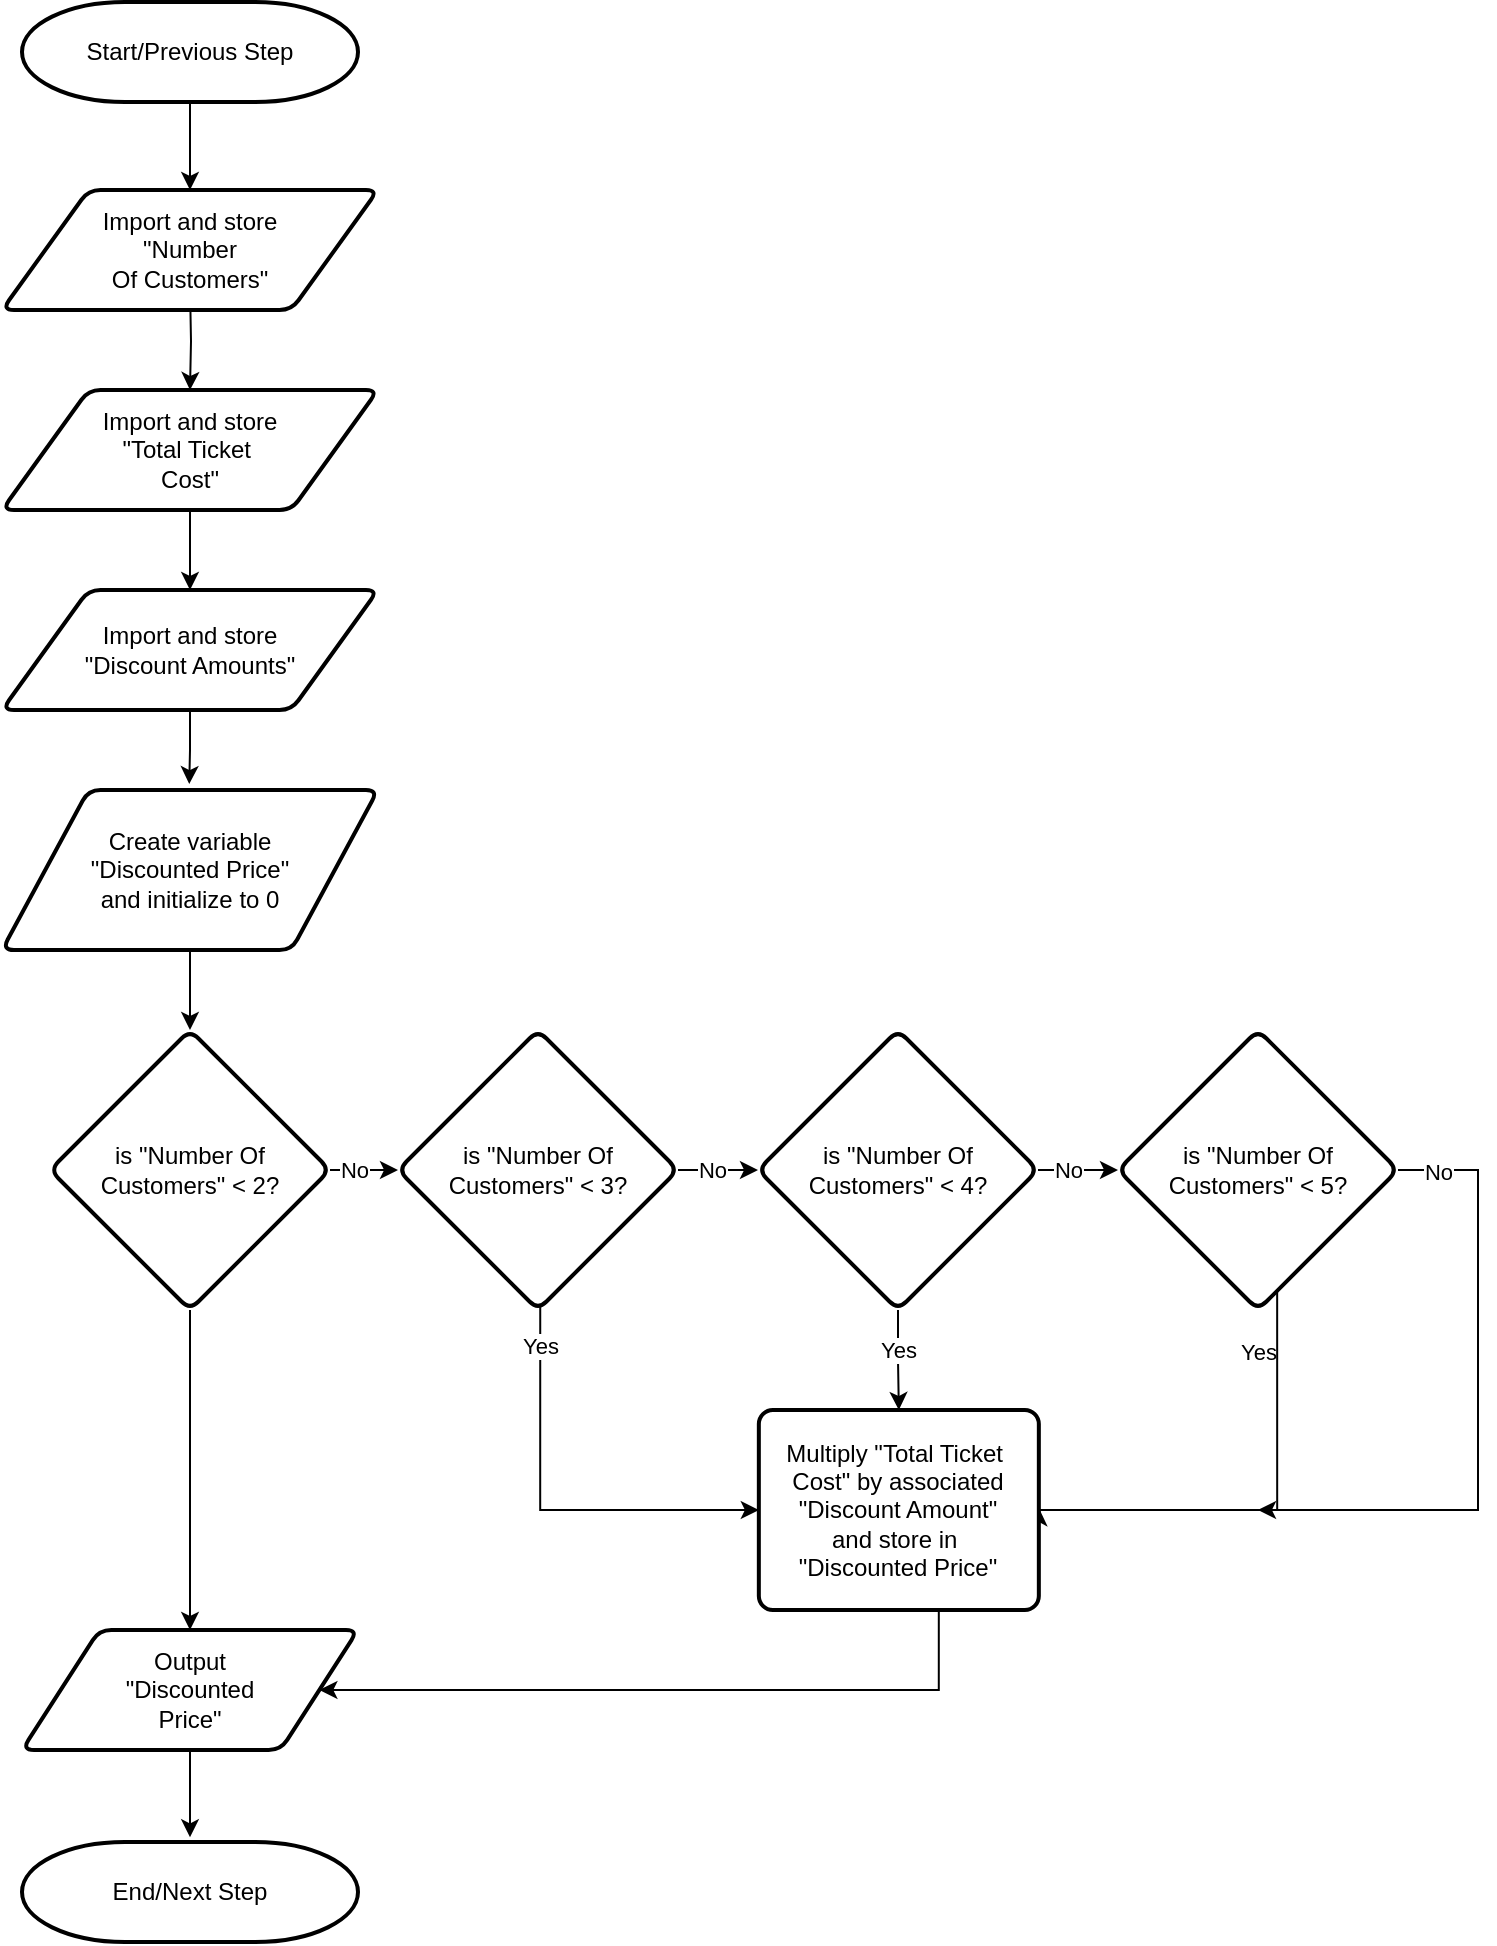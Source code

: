<mxfile scale="1" border="0" version="23.1.2" type="device">
  <diagram id="C5RBs43oDa-KdzZeNtuy" name="Page-1">
    <mxGraphModel dx="1434" dy="738" grid="1" gridSize="10" guides="1" tooltips="1" connect="1" arrows="1" fold="1" page="1" pageScale="1" pageWidth="827" pageHeight="1169" math="0" shadow="0">
      <root>
        <mxCell id="WIyWlLk6GJQsqaUBKTNV-0" />
        <mxCell id="WIyWlLk6GJQsqaUBKTNV-1" parent="WIyWlLk6GJQsqaUBKTNV-0" />
        <mxCell id="_BHGbHKsS6Eedb4s3Qyd-1" value="Start/Previous Step" style="strokeWidth=2;html=1;shape=mxgraph.flowchart.terminator;whiteSpace=wrap;spacing=20;spacingTop=5;spacingBottom=5;spacingLeft=5;spacingRight=5;" parent="WIyWlLk6GJQsqaUBKTNV-1" vertex="1">
          <mxGeometry x="60" y="100" width="168" height="50" as="geometry" />
        </mxCell>
        <mxCell id="_BHGbHKsS6Eedb4s3Qyd-2" value="" style="endArrow=classic;html=1;rounded=0;exitX=0.5;exitY=1;exitDx=0;exitDy=0;exitPerimeter=0;entryX=0.5;entryY=0;entryDx=0;entryDy=0;" parent="WIyWlLk6GJQsqaUBKTNV-1" source="_BHGbHKsS6Eedb4s3Qyd-1" target="_BHGbHKsS6Eedb4s3Qyd-10" edge="1">
          <mxGeometry width="50" height="50" relative="1" as="geometry">
            <mxPoint x="120" y="264" as="sourcePoint" />
            <mxPoint x="144" y="144" as="targetPoint" />
          </mxGeometry>
        </mxCell>
        <mxCell id="_BHGbHKsS6Eedb4s3Qyd-5" style="edgeStyle=orthogonalEdgeStyle;rounded=0;orthogonalLoop=1;jettySize=auto;html=1;entryX=0.5;entryY=0;entryDx=0;entryDy=0;spacing=12;spacingTop=5;spacingBottom=5;spacingLeft=5;spacingRight=5;" parent="WIyWlLk6GJQsqaUBKTNV-1" target="_BHGbHKsS6Eedb4s3Qyd-12" edge="1">
          <mxGeometry relative="1" as="geometry">
            <mxPoint x="144.112" y="282.3" as="targetPoint" />
            <mxPoint x="144.034" y="244" as="sourcePoint" />
          </mxGeometry>
        </mxCell>
        <mxCell id="_BHGbHKsS6Eedb4s3Qyd-10" value="Import and store &quot;Number Of&amp;nbsp;Customers&quot;" style="shape=parallelogram;html=1;strokeWidth=2;perimeter=parallelogramPerimeter;whiteSpace=wrap;rounded=1;arcSize=12;size=0.23;spacingLeft=30;spacingRight=30;spacing=20;" parent="WIyWlLk6GJQsqaUBKTNV-1" vertex="1">
          <mxGeometry x="50" y="194" width="188" height="60" as="geometry" />
        </mxCell>
        <mxCell id="_BHGbHKsS6Eedb4s3Qyd-14" value="" style="edgeStyle=orthogonalEdgeStyle;rounded=0;orthogonalLoop=1;jettySize=auto;html=1;spacing=12;spacingTop=5;spacingBottom=5;spacingLeft=5;spacingRight=5;entryX=0.5;entryY=0;entryDx=0;entryDy=0;" parent="WIyWlLk6GJQsqaUBKTNV-1" source="_BHGbHKsS6Eedb4s3Qyd-12" target="_BHGbHKsS6Eedb4s3Qyd-44" edge="1">
          <mxGeometry relative="1" as="geometry">
            <mxPoint x="144" y="394" as="targetPoint" />
          </mxGeometry>
        </mxCell>
        <mxCell id="_BHGbHKsS6Eedb4s3Qyd-12" value="Import and store &quot;Total Ticket&amp;nbsp; Cost&quot;" style="shape=parallelogram;html=1;strokeWidth=2;perimeter=parallelogramPerimeter;whiteSpace=wrap;rounded=1;arcSize=12;size=0.23;spacing=20;spacingTop=20;spacingBottom=20;spacingLeft=30;spacingRight=30;" parent="WIyWlLk6GJQsqaUBKTNV-1" vertex="1">
          <mxGeometry x="50" y="294" width="188" height="60" as="geometry" />
        </mxCell>
        <mxCell id="_BHGbHKsS6Eedb4s3Qyd-17" style="edgeStyle=orthogonalEdgeStyle;rounded=0;orthogonalLoop=1;jettySize=auto;html=1;entryX=0;entryY=0.5;entryDx=0;entryDy=0;spacing=12;spacingTop=5;spacingBottom=5;spacingLeft=5;spacingRight=5;" parent="WIyWlLk6GJQsqaUBKTNV-1" source="_BHGbHKsS6Eedb4s3Qyd-13" target="_BHGbHKsS6Eedb4s3Qyd-23" edge="1">
          <mxGeometry relative="1" as="geometry">
            <mxPoint x="280" y="684" as="targetPoint" />
          </mxGeometry>
        </mxCell>
        <mxCell id="_BHGbHKsS6Eedb4s3Qyd-18" value="No" style="edgeLabel;html=1;align=center;verticalAlign=middle;resizable=0;points=[];spacing=12;spacingTop=5;spacingBottom=5;spacingLeft=5;spacingRight=5;" parent="_BHGbHKsS6Eedb4s3Qyd-17" vertex="1" connectable="0">
          <mxGeometry x="0.068" relative="1" as="geometry">
            <mxPoint x="-4" as="offset" />
          </mxGeometry>
        </mxCell>
        <mxCell id="_BHGbHKsS6Eedb4s3Qyd-13" value="&lt;p style=&quot;line-height: 120%;&quot;&gt;&lt;br&gt;is &quot;Number Of Customers&quot; &amp;lt; 2?&lt;br&gt;&amp;nbsp;&lt;/p&gt;" style="rhombus;whiteSpace=wrap;html=1;strokeWidth=2;rounded=1;arcSize=12;verticalAlign=middle;horizontal=1;spacing=20;spacingBottom=5;spacingTop=5;spacingLeft=5;spacingRight=5;" parent="WIyWlLk6GJQsqaUBKTNV-1" vertex="1">
          <mxGeometry x="74" y="614" width="140" height="140" as="geometry" />
        </mxCell>
        <mxCell id="_BHGbHKsS6Eedb4s3Qyd-24" style="edgeStyle=orthogonalEdgeStyle;rounded=0;orthogonalLoop=1;jettySize=auto;html=1;spacing=12;spacingTop=5;spacingBottom=5;spacingLeft=5;spacingRight=5;entryX=0.5;entryY=0;entryDx=0;entryDy=0;" parent="WIyWlLk6GJQsqaUBKTNV-1" source="_BHGbHKsS6Eedb4s3Qyd-28" target="_BHGbHKsS6Eedb4s3Qyd-39" edge="1">
          <mxGeometry relative="1" as="geometry">
            <mxPoint x="498" y="804" as="targetPoint" />
          </mxGeometry>
        </mxCell>
        <mxCell id="_BHGbHKsS6Eedb4s3Qyd-25" value="Yes" style="edgeLabel;html=1;align=center;verticalAlign=middle;resizable=0;points=[];spacing=12;spacingTop=5;spacingBottom=5;spacingLeft=5;spacingRight=5;" parent="_BHGbHKsS6Eedb4s3Qyd-24" vertex="1" connectable="0">
          <mxGeometry x="-0.155" y="1" relative="1" as="geometry">
            <mxPoint x="-1" y="-2" as="offset" />
          </mxGeometry>
        </mxCell>
        <mxCell id="_BHGbHKsS6Eedb4s3Qyd-26" style="edgeStyle=orthogonalEdgeStyle;rounded=0;orthogonalLoop=1;jettySize=auto;html=1;entryX=0;entryY=0.5;entryDx=0;entryDy=0;spacing=12;spacingTop=5;spacingBottom=5;spacingLeft=5;spacingRight=5;" parent="WIyWlLk6GJQsqaUBKTNV-1" source="_BHGbHKsS6Eedb4s3Qyd-28" target="_BHGbHKsS6Eedb4s3Qyd-33" edge="1">
          <mxGeometry relative="1" as="geometry">
            <mxPoint x="664" y="684" as="targetPoint" />
          </mxGeometry>
        </mxCell>
        <mxCell id="_BHGbHKsS6Eedb4s3Qyd-27" value="No" style="edgeLabel;html=1;align=center;verticalAlign=middle;resizable=0;points=[];spacing=12;spacingTop=5;spacingBottom=5;spacingLeft=5;spacingRight=5;" parent="_BHGbHKsS6Eedb4s3Qyd-26" vertex="1" connectable="0">
          <mxGeometry x="0.068" relative="1" as="geometry">
            <mxPoint x="-7" as="offset" />
          </mxGeometry>
        </mxCell>
        <mxCell id="_BHGbHKsS6Eedb4s3Qyd-28" value="&lt;p style=&quot;line-height: 120%;&quot;&gt;&lt;br&gt;is &quot;Number Of Customers&quot; &amp;lt; 4?&lt;br&gt;&amp;nbsp;&lt;/p&gt;" style="rhombus;whiteSpace=wrap;html=1;strokeWidth=2;rounded=1;arcSize=12;verticalAlign=middle;horizontal=1;spacing=20;spacingBottom=5;spacingTop=5;spacingLeft=5;spacingRight=5;" parent="WIyWlLk6GJQsqaUBKTNV-1" vertex="1">
          <mxGeometry x="428" y="614" width="140" height="140" as="geometry" />
        </mxCell>
        <mxCell id="_BHGbHKsS6Eedb4s3Qyd-29" style="edgeStyle=orthogonalEdgeStyle;rounded=0;orthogonalLoop=1;jettySize=auto;html=1;spacing=12;spacingTop=5;spacingBottom=5;spacingLeft=5;spacingRight=5;entryX=1.006;entryY=0.59;entryDx=0;entryDy=0;entryPerimeter=0;" parent="WIyWlLk6GJQsqaUBKTNV-1" edge="1">
          <mxGeometry relative="1" as="geometry">
            <mxPoint x="568.42" y="853" as="targetPoint" />
            <mxPoint x="687.58" y="734.0" as="sourcePoint" />
            <Array as="points">
              <mxPoint x="688" y="854" />
              <mxPoint x="568" y="854" />
            </Array>
          </mxGeometry>
        </mxCell>
        <mxCell id="_BHGbHKsS6Eedb4s3Qyd-30" value="Yes" style="edgeLabel;html=1;align=center;verticalAlign=middle;resizable=0;points=[];spacing=12;spacingTop=5;spacingBottom=5;spacingLeft=5;spacingRight=5;" parent="_BHGbHKsS6Eedb4s3Qyd-29" vertex="1" connectable="0">
          <mxGeometry x="-0.155" y="1" relative="1" as="geometry">
            <mxPoint x="-11" y="-61" as="offset" />
          </mxGeometry>
        </mxCell>
        <mxCell id="_BHGbHKsS6Eedb4s3Qyd-31" style="edgeStyle=orthogonalEdgeStyle;rounded=0;orthogonalLoop=1;jettySize=auto;html=1;spacing=12;spacingTop=5;spacingBottom=5;spacingLeft=5;spacingRight=5;" parent="WIyWlLk6GJQsqaUBKTNV-1" source="_BHGbHKsS6Eedb4s3Qyd-33" edge="1">
          <mxGeometry relative="1" as="geometry">
            <mxPoint x="678" y="854" as="targetPoint" />
            <Array as="points">
              <mxPoint x="788" y="684" />
              <mxPoint x="788" y="854" />
            </Array>
          </mxGeometry>
        </mxCell>
        <mxCell id="_BHGbHKsS6Eedb4s3Qyd-32" value="No" style="edgeLabel;html=1;align=center;verticalAlign=middle;resizable=0;points=[];spacing=12;spacingTop=5;spacingBottom=5;spacingLeft=5;spacingRight=5;" parent="_BHGbHKsS6Eedb4s3Qyd-31" vertex="1" connectable="0">
          <mxGeometry x="0.068" relative="1" as="geometry">
            <mxPoint x="-20" y="-130" as="offset" />
          </mxGeometry>
        </mxCell>
        <mxCell id="_BHGbHKsS6Eedb4s3Qyd-33" value="&lt;p style=&quot;line-height: 120%;&quot;&gt;&lt;br&gt;is &quot;Number Of Customers&quot; &amp;lt; 5?&lt;br&gt;&amp;nbsp;&lt;/p&gt;" style="rhombus;whiteSpace=wrap;html=1;strokeWidth=2;rounded=1;arcSize=12;verticalAlign=middle;horizontal=1;spacing=20;spacingBottom=5;spacingTop=5;spacingLeft=5;spacingRight=5;" parent="WIyWlLk6GJQsqaUBKTNV-1" vertex="1">
          <mxGeometry x="608" y="614" width="140" height="140" as="geometry" />
        </mxCell>
        <mxCell id="_BHGbHKsS6Eedb4s3Qyd-21" style="edgeStyle=orthogonalEdgeStyle;rounded=0;orthogonalLoop=1;jettySize=auto;html=1;entryX=0;entryY=0.5;entryDx=0;entryDy=0;spacing=12;spacingTop=5;spacingBottom=5;spacingLeft=5;spacingRight=5;" parent="WIyWlLk6GJQsqaUBKTNV-1" source="_BHGbHKsS6Eedb4s3Qyd-23" target="_BHGbHKsS6Eedb4s3Qyd-28" edge="1">
          <mxGeometry relative="1" as="geometry">
            <mxPoint x="474" y="684" as="targetPoint" />
          </mxGeometry>
        </mxCell>
        <mxCell id="_BHGbHKsS6Eedb4s3Qyd-22" value="No" style="edgeLabel;html=1;align=center;verticalAlign=middle;resizable=0;points=[];spacing=12;spacingTop=5;spacingBottom=5;spacingLeft=5;spacingRight=5;" parent="_BHGbHKsS6Eedb4s3Qyd-21" vertex="1" connectable="0">
          <mxGeometry x="0.068" relative="1" as="geometry">
            <mxPoint x="-5" as="offset" />
          </mxGeometry>
        </mxCell>
        <mxCell id="_BHGbHKsS6Eedb4s3Qyd-45" style="edgeStyle=orthogonalEdgeStyle;rounded=0;orthogonalLoop=1;jettySize=auto;html=1;entryX=0;entryY=0.5;entryDx=0;entryDy=0;" parent="WIyWlLk6GJQsqaUBKTNV-1" target="_BHGbHKsS6Eedb4s3Qyd-39" edge="1">
          <mxGeometry relative="1" as="geometry">
            <mxPoint x="428" y="854" as="targetPoint" />
            <mxPoint x="319.12" y="744" as="sourcePoint" />
            <Array as="points">
              <mxPoint x="319" y="854" />
            </Array>
          </mxGeometry>
        </mxCell>
        <mxCell id="_BHGbHKsS6Eedb4s3Qyd-46" value="Yes" style="edgeLabel;html=1;align=center;verticalAlign=middle;resizable=0;points=[];" parent="_BHGbHKsS6Eedb4s3Qyd-45" vertex="1" connectable="0">
          <mxGeometry x="-0.739" y="-1" relative="1" as="geometry">
            <mxPoint x="1" y="-1" as="offset" />
          </mxGeometry>
        </mxCell>
        <mxCell id="_BHGbHKsS6Eedb4s3Qyd-23" value="&lt;p style=&quot;line-height: 120%;&quot;&gt;&lt;br&gt;is &quot;Number Of Customers&quot;&amp;nbsp;&amp;lt; 3?&lt;br&gt;&amp;nbsp;&lt;/p&gt;" style="rhombus;whiteSpace=wrap;html=1;strokeWidth=2;rounded=1;arcSize=12;verticalAlign=middle;horizontal=1;spacing=20;spacingBottom=5;spacingTop=5;spacingLeft=5;spacingRight=5;" parent="WIyWlLk6GJQsqaUBKTNV-1" vertex="1">
          <mxGeometry x="248" y="614" width="140" height="140" as="geometry" />
        </mxCell>
        <mxCell id="_BHGbHKsS6Eedb4s3Qyd-37" style="edgeStyle=orthogonalEdgeStyle;rounded=0;orthogonalLoop=1;jettySize=auto;html=1;entryX=0.5;entryY=0;entryDx=0;entryDy=0;spacing=12;spacingTop=5;spacingBottom=5;spacingLeft=5;spacingRight=5;" parent="WIyWlLk6GJQsqaUBKTNV-1" source="_BHGbHKsS6Eedb4s3Qyd-36" target="_BHGbHKsS6Eedb4s3Qyd-13" edge="1">
          <mxGeometry relative="1" as="geometry" />
        </mxCell>
        <mxCell id="_BHGbHKsS6Eedb4s3Qyd-36" value="Create variable &quot;Discounted&amp;nbsp;Price&quot; and&amp;nbsp;initialize to 0" style="shape=parallelogram;html=1;strokeWidth=2;perimeter=parallelogramPerimeter;whiteSpace=wrap;rounded=1;arcSize=12;size=0.23;spacing=20;spacingTop=30;spacingBottom=30;spacingLeft=30;spacingRight=30;" parent="WIyWlLk6GJQsqaUBKTNV-1" vertex="1">
          <mxGeometry x="50" y="494" width="188" height="80" as="geometry" />
        </mxCell>
        <mxCell id="_BHGbHKsS6Eedb4s3Qyd-52" style="edgeStyle=orthogonalEdgeStyle;rounded=0;orthogonalLoop=1;jettySize=auto;html=1;entryX=0.5;entryY=-0.047;entryDx=0;entryDy=0;entryPerimeter=0;" parent="WIyWlLk6GJQsqaUBKTNV-1" source="_BHGbHKsS6Eedb4s3Qyd-38" target="_BHGbHKsS6Eedb4s3Qyd-53" edge="1">
          <mxGeometry relative="1" as="geometry">
            <mxPoint x="144" y="1014.0" as="targetPoint" />
          </mxGeometry>
        </mxCell>
        <mxCell id="_BHGbHKsS6Eedb4s3Qyd-38" value="Output &quot;Discounted Price&quot;" style="shape=parallelogram;html=1;strokeWidth=2;perimeter=parallelogramPerimeter;whiteSpace=wrap;rounded=1;arcSize=12;size=0.23;spacing=20;spacingTop=20;spacingBottom=20;spacingLeft=30;spacingRight=30;" parent="WIyWlLk6GJQsqaUBKTNV-1" vertex="1">
          <mxGeometry x="60" y="914" width="168" height="60" as="geometry" />
        </mxCell>
        <mxCell id="_BHGbHKsS6Eedb4s3Qyd-51" style="edgeStyle=orthogonalEdgeStyle;rounded=0;orthogonalLoop=1;jettySize=auto;html=1;entryX=1;entryY=0.5;entryDx=0;entryDy=0;" parent="WIyWlLk6GJQsqaUBKTNV-1" target="_BHGbHKsS6Eedb4s3Qyd-38" edge="1">
          <mxGeometry relative="1" as="geometry">
            <mxPoint x="518.417" y="844" as="sourcePoint" />
            <Array as="points">
              <mxPoint x="518" y="944" />
            </Array>
          </mxGeometry>
        </mxCell>
        <mxCell id="_BHGbHKsS6Eedb4s3Qyd-39" value="Multiply &quot;Total Ticket&amp;nbsp; Cost&quot; by associated &quot;Discount Amount&quot; and store in&amp;nbsp; &quot;Discounted Price&quot;" style="rounded=1;whiteSpace=wrap;html=1;absoluteArcSize=1;arcSize=14;strokeWidth=2;spacing=10;spacingTop=0;spacingBottom=0;spacingLeft=0;spacingRight=0;" parent="WIyWlLk6GJQsqaUBKTNV-1" vertex="1">
          <mxGeometry x="428.42" y="804" width="140" height="100" as="geometry" />
        </mxCell>
        <mxCell id="_BHGbHKsS6Eedb4s3Qyd-43" value="" style="edgeStyle=orthogonalEdgeStyle;rounded=0;orthogonalLoop=1;jettySize=auto;html=1;entryX=0.498;entryY=-0.037;entryDx=0;entryDy=0;entryPerimeter=0;" parent="WIyWlLk6GJQsqaUBKTNV-1" source="_BHGbHKsS6Eedb4s3Qyd-44" target="_BHGbHKsS6Eedb4s3Qyd-36" edge="1">
          <mxGeometry relative="1" as="geometry">
            <mxPoint x="144" y="494" as="targetPoint" />
          </mxGeometry>
        </mxCell>
        <mxCell id="_BHGbHKsS6Eedb4s3Qyd-44" value="Import and store &quot;Discount Amounts&quot;" style="shape=parallelogram;html=1;strokeWidth=2;perimeter=parallelogramPerimeter;whiteSpace=wrap;rounded=1;arcSize=12;size=0.23;spacing=20;spacingTop=20;spacingBottom=20;spacingLeft=20;spacingRight=20;" parent="WIyWlLk6GJQsqaUBKTNV-1" vertex="1">
          <mxGeometry x="50" y="394" width="188" height="60" as="geometry" />
        </mxCell>
        <mxCell id="_BHGbHKsS6Eedb4s3Qyd-50" style="edgeStyle=orthogonalEdgeStyle;rounded=0;orthogonalLoop=1;jettySize=auto;html=1;entryX=0.5;entryY=0;entryDx=0;entryDy=0;entryPerimeter=0;" parent="WIyWlLk6GJQsqaUBKTNV-1" source="_BHGbHKsS6Eedb4s3Qyd-13" target="_BHGbHKsS6Eedb4s3Qyd-38" edge="1">
          <mxGeometry relative="1" as="geometry" />
        </mxCell>
        <mxCell id="_BHGbHKsS6Eedb4s3Qyd-53" value="End/Next Step" style="strokeWidth=2;html=1;shape=mxgraph.flowchart.terminator;whiteSpace=wrap;spacing=20;spacingTop=5;spacingBottom=5;spacingLeft=5;spacingRight=5;" parent="WIyWlLk6GJQsqaUBKTNV-1" vertex="1">
          <mxGeometry x="60" y="1020" width="168" height="50" as="geometry" />
        </mxCell>
      </root>
    </mxGraphModel>
  </diagram>
</mxfile>
